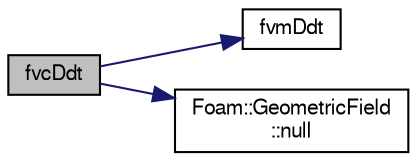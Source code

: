 digraph "fvcDdt"
{
  bgcolor="transparent";
  edge [fontname="FreeSans",fontsize="10",labelfontname="FreeSans",labelfontsize="10"];
  node [fontname="FreeSans",fontsize="10",shape=record];
  rankdir="LR";
  Node2208 [label="fvcDdt",height=0.2,width=0.4,color="black", fillcolor="grey75", style="filled", fontcolor="black"];
  Node2208 -> Node2209 [color="midnightblue",fontsize="10",style="solid",fontname="FreeSans"];
  Node2209 [label="fvmDdt",height=0.2,width=0.4,color="black",URL="$a22486.html#aedca1e1c1b74f201d863eacbd9a63451"];
  Node2208 -> Node2210 [color="midnightblue",fontsize="10",style="solid",fontname="FreeSans"];
  Node2210 [label="Foam::GeometricField\l::null",height=0.2,width=0.4,color="black",URL="$a22434.html#ac8e78b2b70fc0c890aedf7cde2c712f1",tooltip="Return a null geometric field. "];
}
